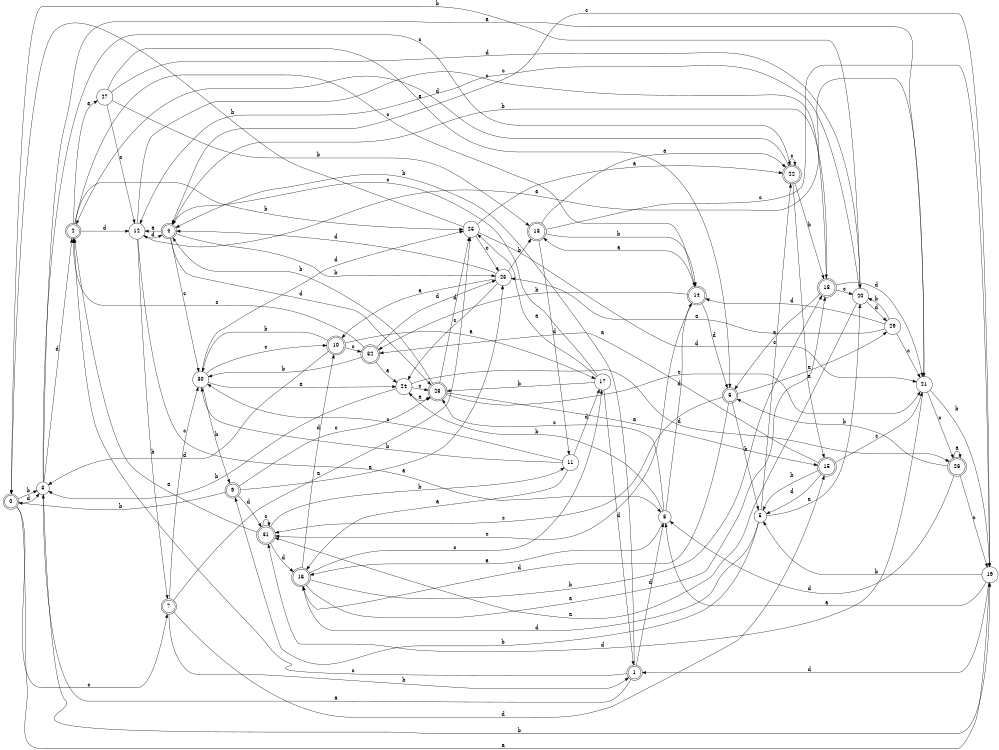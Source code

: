 digraph n27_2 {
__start0 [label="" shape="none"];

rankdir=LR;
size="8,5";

s0 [style="rounded,filled", color="black", fillcolor="white" shape="doublecircle", label="0"];
s1 [style="rounded,filled", color="black", fillcolor="white" shape="doublecircle", label="1"];
s2 [style="rounded,filled", color="black", fillcolor="white" shape="doublecircle", label="2"];
s3 [style="filled", color="black", fillcolor="white" shape="circle", label="3"];
s4 [style="rounded,filled", color="black", fillcolor="white" shape="doublecircle", label="4"];
s5 [style="filled", color="black", fillcolor="white" shape="circle", label="5"];
s6 [style="rounded,filled", color="black", fillcolor="white" shape="doublecircle", label="6"];
s7 [style="rounded,filled", color="black", fillcolor="white" shape="doublecircle", label="7"];
s8 [style="filled", color="black", fillcolor="white" shape="circle", label="8"];
s9 [style="rounded,filled", color="black", fillcolor="white" shape="doublecircle", label="9"];
s10 [style="rounded,filled", color="black", fillcolor="white" shape="doublecircle", label="10"];
s11 [style="filled", color="black", fillcolor="white" shape="circle", label="11"];
s12 [style="filled", color="black", fillcolor="white" shape="circle", label="12"];
s13 [style="rounded,filled", color="black", fillcolor="white" shape="doublecircle", label="13"];
s14 [style="rounded,filled", color="black", fillcolor="white" shape="doublecircle", label="14"];
s15 [style="rounded,filled", color="black", fillcolor="white" shape="doublecircle", label="15"];
s16 [style="rounded,filled", color="black", fillcolor="white" shape="doublecircle", label="16"];
s17 [style="filled", color="black", fillcolor="white" shape="circle", label="17"];
s18 [style="rounded,filled", color="black", fillcolor="white" shape="doublecircle", label="18"];
s19 [style="filled", color="black", fillcolor="white" shape="circle", label="19"];
s20 [style="filled", color="black", fillcolor="white" shape="circle", label="20"];
s21 [style="filled", color="black", fillcolor="white" shape="circle", label="21"];
s22 [style="rounded,filled", color="black", fillcolor="white" shape="doublecircle", label="22"];
s23 [style="filled", color="black", fillcolor="white" shape="circle", label="23"];
s24 [style="filled", color="black", fillcolor="white" shape="circle", label="24"];
s25 [style="filled", color="black", fillcolor="white" shape="circle", label="25"];
s26 [style="rounded,filled", color="black", fillcolor="white" shape="doublecircle", label="26"];
s27 [style="filled", color="black", fillcolor="white" shape="circle", label="27"];
s28 [style="rounded,filled", color="black", fillcolor="white" shape="doublecircle", label="28"];
s29 [style="filled", color="black", fillcolor="white" shape="circle", label="29"];
s30 [style="filled", color="black", fillcolor="white" shape="circle", label="30"];
s31 [style="rounded,filled", color="black", fillcolor="white" shape="doublecircle", label="31"];
s32 [style="rounded,filled", color="black", fillcolor="white" shape="doublecircle", label="32"];
s0 -> s19 [label="a"];
s0 -> s3 [label="b"];
s0 -> s7 [label="c"];
s0 -> s3 [label="d"];
s1 -> s3 [label="a"];
s1 -> s4 [label="b"];
s1 -> s2 [label="c"];
s1 -> s8 [label="d"];
s2 -> s27 [label="a"];
s2 -> s25 [label="b"];
s2 -> s14 [label="c"];
s2 -> s12 [label="d"];
s3 -> s21 [label="a"];
s3 -> s19 [label="b"];
s3 -> s22 [label="c"];
s3 -> s2 [label="d"];
s4 -> s12 [label="a"];
s4 -> s23 [label="b"];
s4 -> s30 [label="c"];
s4 -> s28 [label="d"];
s5 -> s20 [label="a"];
s5 -> s9 [label="b"];
s5 -> s22 [label="c"];
s5 -> s16 [label="d"];
s6 -> s29 [label="a"];
s6 -> s5 [label="b"];
s6 -> s31 [label="c"];
s6 -> s16 [label="d"];
s7 -> s25 [label="a"];
s7 -> s1 [label="b"];
s7 -> s30 [label="c"];
s7 -> s15 [label="d"];
s8 -> s16 [label="a"];
s8 -> s24 [label="b"];
s8 -> s28 [label="c"];
s8 -> s14 [label="d"];
s9 -> s23 [label="a"];
s9 -> s0 [label="b"];
s9 -> s28 [label="c"];
s9 -> s31 [label="d"];
s10 -> s17 [label="a"];
s10 -> s30 [label="b"];
s10 -> s32 [label="c"];
s10 -> s3 [label="d"];
s11 -> s16 [label="a"];
s11 -> s30 [label="b"];
s11 -> s30 [label="c"];
s11 -> s17 [label="d"];
s12 -> s8 [label="a"];
s12 -> s7 [label="b"];
s12 -> s18 [label="c"];
s12 -> s4 [label="d"];
s13 -> s22 [label="a"];
s13 -> s14 [label="b"];
s13 -> s19 [label="c"];
s13 -> s11 [label="d"];
s14 -> s13 [label="a"];
s14 -> s32 [label="b"];
s14 -> s31 [label="c"];
s14 -> s6 [label="d"];
s15 -> s32 [label="a"];
s15 -> s5 [label="b"];
s15 -> s21 [label="c"];
s15 -> s5 [label="d"];
s16 -> s18 [label="a"];
s16 -> s18 [label="b"];
s16 -> s17 [label="c"];
s16 -> s10 [label="d"];
s17 -> s25 [label="a"];
s17 -> s28 [label="b"];
s17 -> s4 [label="c"];
s17 -> s1 [label="d"];
s18 -> s6 [label="a"];
s18 -> s4 [label="b"];
s18 -> s20 [label="c"];
s18 -> s21 [label="d"];
s19 -> s8 [label="a"];
s19 -> s5 [label="b"];
s19 -> s4 [label="c"];
s19 -> s1 [label="d"];
s20 -> s31 [label="a"];
s20 -> s0 [label="b"];
s20 -> s12 [label="c"];
s20 -> s29 [label="d"];
s21 -> s12 [label="a"];
s21 -> s19 [label="b"];
s21 -> s26 [label="c"];
s21 -> s31 [label="d"];
s22 -> s15 [label="a"];
s22 -> s18 [label="b"];
s22 -> s22 [label="c"];
s22 -> s2 [label="d"];
s23 -> s10 [label="a"];
s23 -> s13 [label="b"];
s23 -> s24 [label="c"];
s23 -> s4 [label="d"];
s24 -> s28 [label="a"];
s24 -> s3 [label="b"];
s24 -> s28 [label="c"];
s24 -> s26 [label="d"];
s25 -> s22 [label="a"];
s25 -> s0 [label="b"];
s25 -> s23 [label="c"];
s25 -> s21 [label="d"];
s26 -> s26 [label="a"];
s26 -> s6 [label="b"];
s26 -> s19 [label="c"];
s26 -> s8 [label="d"];
s27 -> s6 [label="a"];
s27 -> s13 [label="b"];
s27 -> s12 [label="c"];
s27 -> s20 [label="d"];
s28 -> s15 [label="a"];
s28 -> s4 [label="b"];
s28 -> s21 [label="c"];
s28 -> s25 [label="d"];
s29 -> s23 [label="a"];
s29 -> s20 [label="b"];
s29 -> s21 [label="c"];
s29 -> s14 [label="d"];
s30 -> s24 [label="a"];
s30 -> s9 [label="b"];
s30 -> s10 [label="c"];
s30 -> s25 [label="d"];
s31 -> s2 [label="a"];
s31 -> s11 [label="b"];
s31 -> s31 [label="c"];
s31 -> s16 [label="d"];
s32 -> s24 [label="a"];
s32 -> s30 [label="b"];
s32 -> s2 [label="c"];
s32 -> s23 [label="d"];

}